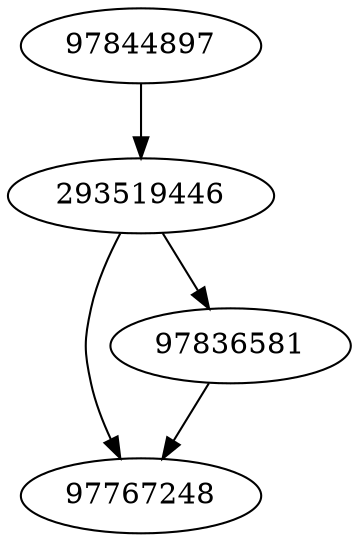 strict digraph  {
97767248;
97844897;
97836581;
293519446;
97844897 -> 293519446;
97836581 -> 97767248;
293519446 -> 97767248;
293519446 -> 97836581;
}
